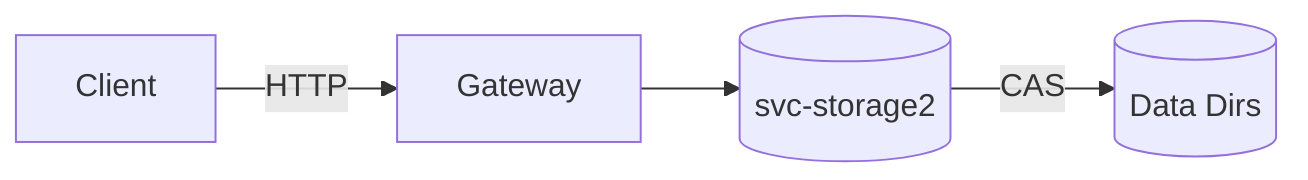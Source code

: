 flowchart LR
  Client -->|HTTP| Gateway --> Storage[(svc-storage2)]
  Storage -->|CAS| Disk[(Data Dirs)]